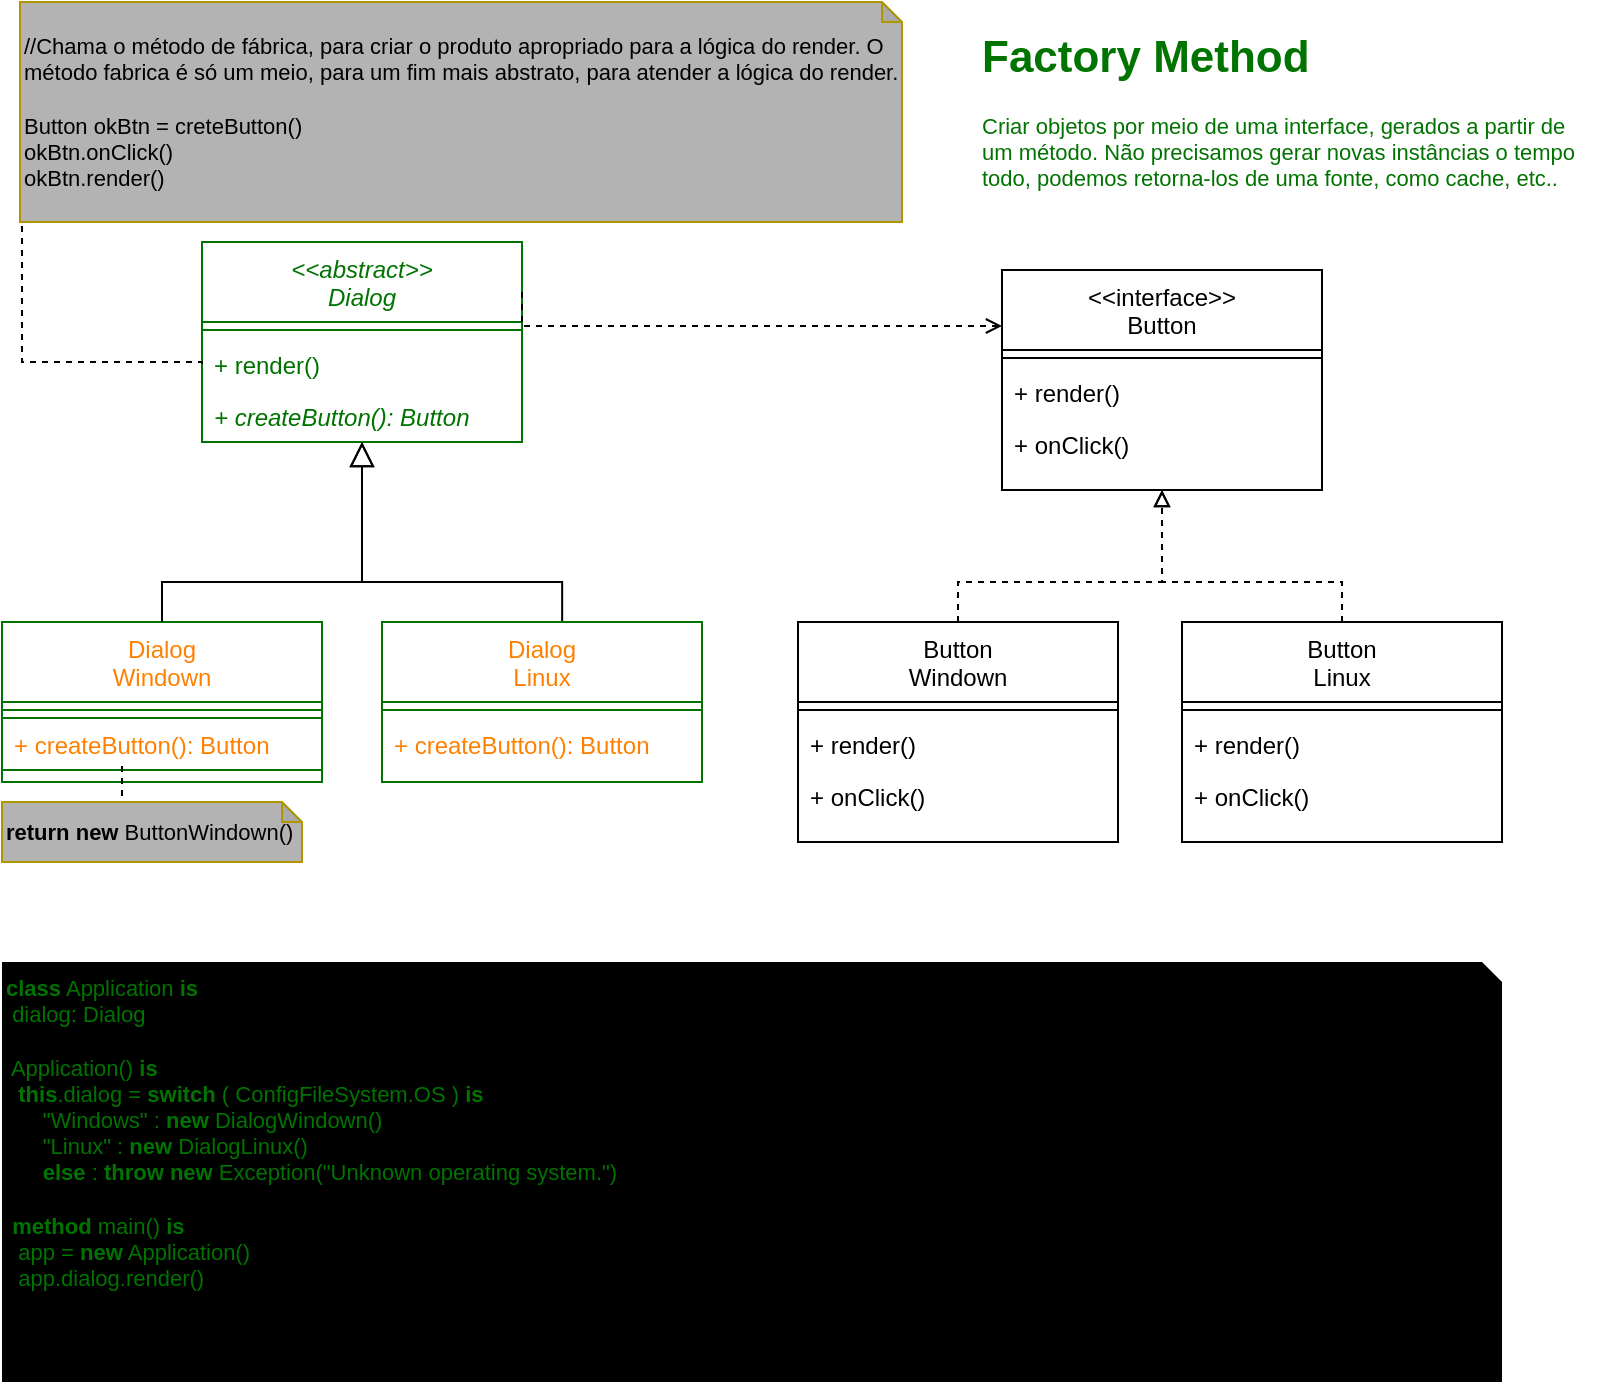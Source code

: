 <mxfile version="20.4.0" type="github" pages="2">
  <diagram id="C5RBs43oDa-KdzZeNtuy" name="Factory Method">
    <mxGraphModel dx="987" dy="511" grid="1" gridSize="10" guides="1" tooltips="1" connect="1" arrows="1" fold="1" page="1" pageScale="1" pageWidth="827" pageHeight="1169" math="0" shadow="0">
      <root>
        <mxCell id="WIyWlLk6GJQsqaUBKTNV-0" />
        <mxCell id="WIyWlLk6GJQsqaUBKTNV-1" parent="WIyWlLk6GJQsqaUBKTNV-0" />
        <mxCell id="zkfFHV4jXpPFQw0GAbJ--0" value="&lt;&lt;abstract&gt;&gt;&#xa;Dialog" style="swimlane;fontStyle=2;align=center;verticalAlign=top;childLayout=stackLayout;horizontal=1;startSize=40;horizontalStack=0;resizeParent=1;resizeLast=0;collapsible=1;marginBottom=0;rounded=0;shadow=0;strokeWidth=1;fontColor=#007300;strokeColor=#007300;" parent="WIyWlLk6GJQsqaUBKTNV-1" vertex="1">
          <mxGeometry x="120" y="120" width="160" height="100" as="geometry">
            <mxRectangle x="230" y="140" width="160" height="26" as="alternateBounds" />
          </mxGeometry>
        </mxCell>
        <mxCell id="zkfFHV4jXpPFQw0GAbJ--4" value="" style="line;html=1;strokeWidth=1;align=left;verticalAlign=middle;spacingTop=-1;spacingLeft=3;spacingRight=3;rotatable=0;labelPosition=right;points=[];portConstraint=eastwest;fontColor=#007300;strokeColor=#007300;" parent="zkfFHV4jXpPFQw0GAbJ--0" vertex="1">
          <mxGeometry y="40" width="160" height="8" as="geometry" />
        </mxCell>
        <mxCell id="zkfFHV4jXpPFQw0GAbJ--5" value="+ render()" style="text;align=left;verticalAlign=top;spacingLeft=4;spacingRight=4;overflow=hidden;rotatable=0;points=[[0,0.5],[1,0.5]];portConstraint=eastwest;fontColor=#007300;" parent="zkfFHV4jXpPFQw0GAbJ--0" vertex="1">
          <mxGeometry y="48" width="160" height="26" as="geometry" />
        </mxCell>
        <mxCell id="k-C3hMUkvCa6fPTuD9LT-3" value="+ createButton(): Button" style="text;align=left;verticalAlign=top;spacingLeft=4;spacingRight=4;overflow=hidden;rotatable=0;points=[[0,0.5],[1,0.5]];portConstraint=eastwest;fontStyle=2;fontColor=#007300;" parent="zkfFHV4jXpPFQw0GAbJ--0" vertex="1">
          <mxGeometry y="74" width="160" height="26" as="geometry" />
        </mxCell>
        <mxCell id="zkfFHV4jXpPFQw0GAbJ--6" value="Dialog&#xa;Windown" style="swimlane;fontStyle=0;align=center;verticalAlign=top;childLayout=stackLayout;horizontal=1;startSize=40;horizontalStack=0;resizeParent=1;resizeLast=0;collapsible=1;marginBottom=0;rounded=0;shadow=0;strokeWidth=1;strokeColor=#007300;fontColor=#FF8000;" parent="WIyWlLk6GJQsqaUBKTNV-1" vertex="1">
          <mxGeometry x="20" y="310" width="160" height="80" as="geometry">
            <mxRectangle x="130" y="380" width="160" height="26" as="alternateBounds" />
          </mxGeometry>
        </mxCell>
        <mxCell id="zkfFHV4jXpPFQw0GAbJ--9" value="" style="line;html=1;strokeWidth=1;align=left;verticalAlign=middle;spacingTop=-1;spacingLeft=3;spacingRight=3;rotatable=0;labelPosition=right;points=[];portConstraint=eastwest;strokeColor=#007300;" parent="zkfFHV4jXpPFQw0GAbJ--6" vertex="1">
          <mxGeometry y="40" width="160" height="8" as="geometry" />
        </mxCell>
        <mxCell id="zkfFHV4jXpPFQw0GAbJ--11" value="+ createButton(): Button" style="text;align=left;verticalAlign=top;spacingLeft=4;spacingRight=4;overflow=hidden;rotatable=0;points=[[0,0.5],[1,0.5]];portConstraint=eastwest;strokeColor=#007300;fontColor=#FF8000;" parent="zkfFHV4jXpPFQw0GAbJ--6" vertex="1">
          <mxGeometry y="48" width="160" height="26" as="geometry" />
        </mxCell>
        <mxCell id="zkfFHV4jXpPFQw0GAbJ--12" value="" style="endArrow=block;endSize=10;endFill=0;shadow=0;strokeWidth=1;rounded=0;edgeStyle=elbowEdgeStyle;elbow=vertical;exitX=0.5;exitY=0;exitDx=0;exitDy=0;entryX=0.5;entryY=1;entryDx=0;entryDy=0;" parent="WIyWlLk6GJQsqaUBKTNV-1" source="zkfFHV4jXpPFQw0GAbJ--6" target="zkfFHV4jXpPFQw0GAbJ--0" edge="1">
          <mxGeometry width="160" relative="1" as="geometry">
            <mxPoint x="100" y="280" as="sourcePoint" />
            <mxPoint x="150" y="250" as="targetPoint" />
            <Array as="points">
              <mxPoint x="150" y="290" />
            </Array>
          </mxGeometry>
        </mxCell>
        <mxCell id="zkfFHV4jXpPFQw0GAbJ--16" value="" style="endArrow=block;endSize=10;endFill=0;shadow=0;strokeWidth=1;rounded=0;edgeStyle=elbowEdgeStyle;elbow=vertical;exitX=0.563;exitY=0;exitDx=0;exitDy=0;exitPerimeter=0;entryX=0.5;entryY=1;entryDx=0;entryDy=0;" parent="WIyWlLk6GJQsqaUBKTNV-1" source="k-C3hMUkvCa6fPTuD9LT-14" target="zkfFHV4jXpPFQw0GAbJ--0" edge="1">
          <mxGeometry width="160" relative="1" as="geometry">
            <mxPoint x="300" y="360" as="sourcePoint" />
            <mxPoint x="200" y="271" as="targetPoint" />
            <Array as="points">
              <mxPoint x="240" y="290" />
            </Array>
          </mxGeometry>
        </mxCell>
        <mxCell id="k-C3hMUkvCa6fPTuD9LT-8" value="" style="edgeStyle=orthogonalEdgeStyle;rounded=0;orthogonalLoop=1;jettySize=auto;html=1;dashed=1;endArrow=block;endFill=0;entryX=0.5;entryY=1;entryDx=0;entryDy=0;exitX=0.5;exitY=0;exitDx=0;exitDy=0;" parent="WIyWlLk6GJQsqaUBKTNV-1" source="k-C3hMUkvCa6fPTuD9LT-4" target="zkfFHV4jXpPFQw0GAbJ--17" edge="1">
          <mxGeometry relative="1" as="geometry">
            <Array as="points">
              <mxPoint x="498" y="290" />
              <mxPoint x="600" y="290" />
            </Array>
          </mxGeometry>
        </mxCell>
        <mxCell id="zkfFHV4jXpPFQw0GAbJ--17" value="&lt;&lt;interface&gt;&gt;&#xa;Button" style="swimlane;fontStyle=0;align=center;verticalAlign=top;childLayout=stackLayout;horizontal=1;startSize=40;horizontalStack=0;resizeParent=1;resizeLast=0;collapsible=1;marginBottom=0;rounded=0;shadow=0;strokeWidth=1;" parent="WIyWlLk6GJQsqaUBKTNV-1" vertex="1">
          <mxGeometry x="520" y="134" width="160" height="110" as="geometry">
            <mxRectangle x="550" y="140" width="160" height="26" as="alternateBounds" />
          </mxGeometry>
        </mxCell>
        <mxCell id="zkfFHV4jXpPFQw0GAbJ--23" value="" style="line;html=1;strokeWidth=1;align=left;verticalAlign=middle;spacingTop=-1;spacingLeft=3;spacingRight=3;rotatable=0;labelPosition=right;points=[];portConstraint=eastwest;" parent="zkfFHV4jXpPFQw0GAbJ--17" vertex="1">
          <mxGeometry y="40" width="160" height="8" as="geometry" />
        </mxCell>
        <mxCell id="zkfFHV4jXpPFQw0GAbJ--24" value="+ render()" style="text;align=left;verticalAlign=top;spacingLeft=4;spacingRight=4;overflow=hidden;rotatable=0;points=[[0,0.5],[1,0.5]];portConstraint=eastwest;" parent="zkfFHV4jXpPFQw0GAbJ--17" vertex="1">
          <mxGeometry y="48" width="160" height="26" as="geometry" />
        </mxCell>
        <mxCell id="zkfFHV4jXpPFQw0GAbJ--25" value="+ onClick()" style="text;align=left;verticalAlign=top;spacingLeft=4;spacingRight=4;overflow=hidden;rotatable=0;points=[[0,0.5],[1,0.5]];portConstraint=eastwest;" parent="zkfFHV4jXpPFQw0GAbJ--17" vertex="1">
          <mxGeometry y="74" width="160" height="26" as="geometry" />
        </mxCell>
        <mxCell id="zkfFHV4jXpPFQw0GAbJ--26" value="" style="endArrow=open;shadow=0;strokeWidth=1;rounded=0;endFill=1;edgeStyle=elbowEdgeStyle;elbow=vertical;dashed=1;exitX=1;exitY=0.25;exitDx=0;exitDy=0;entryX=0;entryY=0.25;entryDx=0;entryDy=0;" parent="WIyWlLk6GJQsqaUBKTNV-1" source="zkfFHV4jXpPFQw0GAbJ--0" target="zkfFHV4jXpPFQw0GAbJ--17" edge="1">
          <mxGeometry x="0.5" y="41" relative="1" as="geometry">
            <mxPoint x="330" y="160" as="sourcePoint" />
            <mxPoint x="490" y="170" as="targetPoint" />
            <mxPoint x="-40" y="32" as="offset" />
            <Array as="points">
              <mxPoint x="400" y="162" />
            </Array>
          </mxGeometry>
        </mxCell>
        <mxCell id="k-C3hMUkvCa6fPTuD9LT-4" value="Button&#xa;Windown" style="swimlane;fontStyle=0;align=center;verticalAlign=top;childLayout=stackLayout;horizontal=1;startSize=40;horizontalStack=0;resizeParent=1;resizeLast=0;collapsible=1;marginBottom=0;rounded=0;shadow=0;strokeWidth=1;" parent="WIyWlLk6GJQsqaUBKTNV-1" vertex="1">
          <mxGeometry x="418" y="310" width="160" height="110" as="geometry">
            <mxRectangle x="550" y="140" width="160" height="26" as="alternateBounds" />
          </mxGeometry>
        </mxCell>
        <mxCell id="k-C3hMUkvCa6fPTuD9LT-5" value="" style="line;html=1;strokeWidth=1;align=left;verticalAlign=middle;spacingTop=-1;spacingLeft=3;spacingRight=3;rotatable=0;labelPosition=right;points=[];portConstraint=eastwest;" parent="k-C3hMUkvCa6fPTuD9LT-4" vertex="1">
          <mxGeometry y="40" width="160" height="8" as="geometry" />
        </mxCell>
        <mxCell id="k-C3hMUkvCa6fPTuD9LT-6" value="+ render()" style="text;align=left;verticalAlign=top;spacingLeft=4;spacingRight=4;overflow=hidden;rotatable=0;points=[[0,0.5],[1,0.5]];portConstraint=eastwest;" parent="k-C3hMUkvCa6fPTuD9LT-4" vertex="1">
          <mxGeometry y="48" width="160" height="26" as="geometry" />
        </mxCell>
        <mxCell id="k-C3hMUkvCa6fPTuD9LT-7" value="+ onClick()" style="text;align=left;verticalAlign=top;spacingLeft=4;spacingRight=4;overflow=hidden;rotatable=0;points=[[0,0.5],[1,0.5]];portConstraint=eastwest;" parent="k-C3hMUkvCa6fPTuD9LT-4" vertex="1">
          <mxGeometry y="74" width="160" height="26" as="geometry" />
        </mxCell>
        <mxCell id="k-C3hMUkvCa6fPTuD9LT-13" style="edgeStyle=orthogonalEdgeStyle;rounded=0;orthogonalLoop=1;jettySize=auto;html=1;entryX=0.5;entryY=1;entryDx=0;entryDy=0;dashed=1;endArrow=block;endFill=0;" parent="WIyWlLk6GJQsqaUBKTNV-1" source="k-C3hMUkvCa6fPTuD9LT-9" target="zkfFHV4jXpPFQw0GAbJ--17" edge="1">
          <mxGeometry relative="1" as="geometry">
            <Array as="points">
              <mxPoint x="690" y="290" />
              <mxPoint x="600" y="290" />
            </Array>
          </mxGeometry>
        </mxCell>
        <mxCell id="k-C3hMUkvCa6fPTuD9LT-9" value="Button&#xa;Linux" style="swimlane;fontStyle=0;align=center;verticalAlign=top;childLayout=stackLayout;horizontal=1;startSize=40;horizontalStack=0;resizeParent=1;resizeLast=0;collapsible=1;marginBottom=0;rounded=0;shadow=0;strokeWidth=1;" parent="WIyWlLk6GJQsqaUBKTNV-1" vertex="1">
          <mxGeometry x="610" y="310" width="160" height="110" as="geometry">
            <mxRectangle x="550" y="140" width="160" height="26" as="alternateBounds" />
          </mxGeometry>
        </mxCell>
        <mxCell id="k-C3hMUkvCa6fPTuD9LT-10" value="" style="line;html=1;strokeWidth=1;align=left;verticalAlign=middle;spacingTop=-1;spacingLeft=3;spacingRight=3;rotatable=0;labelPosition=right;points=[];portConstraint=eastwest;" parent="k-C3hMUkvCa6fPTuD9LT-9" vertex="1">
          <mxGeometry y="40" width="160" height="8" as="geometry" />
        </mxCell>
        <mxCell id="k-C3hMUkvCa6fPTuD9LT-11" value="+ render()" style="text;align=left;verticalAlign=top;spacingLeft=4;spacingRight=4;overflow=hidden;rotatable=0;points=[[0,0.5],[1,0.5]];portConstraint=eastwest;" parent="k-C3hMUkvCa6fPTuD9LT-9" vertex="1">
          <mxGeometry y="48" width="160" height="26" as="geometry" />
        </mxCell>
        <mxCell id="k-C3hMUkvCa6fPTuD9LT-12" value="+ onClick()" style="text;align=left;verticalAlign=top;spacingLeft=4;spacingRight=4;overflow=hidden;rotatable=0;points=[[0,0.5],[1,0.5]];portConstraint=eastwest;" parent="k-C3hMUkvCa6fPTuD9LT-9" vertex="1">
          <mxGeometry y="74" width="160" height="26" as="geometry" />
        </mxCell>
        <mxCell id="k-C3hMUkvCa6fPTuD9LT-14" value="Dialog&#xa;Linux" style="swimlane;fontStyle=0;align=center;verticalAlign=top;childLayout=stackLayout;horizontal=1;startSize=40;horizontalStack=0;resizeParent=1;resizeLast=0;collapsible=1;marginBottom=0;rounded=0;shadow=0;strokeWidth=1;strokeColor=#007300;fontColor=#FF8000;" parent="WIyWlLk6GJQsqaUBKTNV-1" vertex="1">
          <mxGeometry x="210" y="310" width="160" height="80" as="geometry">
            <mxRectangle x="130" y="380" width="160" height="26" as="alternateBounds" />
          </mxGeometry>
        </mxCell>
        <mxCell id="k-C3hMUkvCa6fPTuD9LT-15" value="" style="line;html=1;strokeWidth=1;align=left;verticalAlign=middle;spacingTop=-1;spacingLeft=3;spacingRight=3;rotatable=0;labelPosition=right;points=[];portConstraint=eastwest;strokeColor=#007300;" parent="k-C3hMUkvCa6fPTuD9LT-14" vertex="1">
          <mxGeometry y="40" width="160" height="8" as="geometry" />
        </mxCell>
        <mxCell id="k-C3hMUkvCa6fPTuD9LT-16" value="+ createButton(): Button" style="text;align=left;verticalAlign=top;spacingLeft=4;spacingRight=4;overflow=hidden;rotatable=0;points=[[0,0.5],[1,0.5]];portConstraint=eastwest;fontColor=#FF8000;" parent="k-C3hMUkvCa6fPTuD9LT-14" vertex="1">
          <mxGeometry y="48" width="160" height="26" as="geometry" />
        </mxCell>
        <mxCell id="4-g5KckkrZ230mikaVaq-2" style="edgeStyle=orthogonalEdgeStyle;rounded=0;orthogonalLoop=1;jettySize=auto;html=1;exitX=0.5;exitY=0;exitDx=0;exitDy=0;exitPerimeter=0;entryX=0.375;entryY=0.846;entryDx=0;entryDy=0;entryPerimeter=0;dashed=1;fontSize=11;fontColor=#F0E89C;endArrow=none;endFill=0;" edge="1" parent="WIyWlLk6GJQsqaUBKTNV-1" source="4-g5KckkrZ230mikaVaq-1" target="zkfFHV4jXpPFQw0GAbJ--11">
          <mxGeometry relative="1" as="geometry" />
        </mxCell>
        <mxCell id="4-g5KckkrZ230mikaVaq-1" value="&lt;b&gt;return&lt;/b&gt; &lt;b&gt;new&lt;/b&gt; ButtonWindown()" style="shape=note;whiteSpace=wrap;html=1;backgroundOutline=1;darkOpacity=0.05;align=left;fontSize=11;size=10;fillColor=#B3B3B3;fontColor=#000000;strokeColor=#B09500;" vertex="1" parent="WIyWlLk6GJQsqaUBKTNV-1">
          <mxGeometry x="20" y="400" width="150" height="30" as="geometry" />
        </mxCell>
        <mxCell id="4-g5KckkrZ230mikaVaq-3" value="//Chama o método de fábrica, para criar o produto apropriado para a lógica do render. O método fabrica é só um meio, para um fim mais abstrato, para atender a lógica do render.&lt;br&gt;&lt;br&gt;Button okBtn = creteButton()&lt;br&gt;okBtn.onClick()&lt;br&gt;okBtn.render()" style="shape=note;whiteSpace=wrap;html=1;backgroundOutline=1;darkOpacity=0.05;align=left;fontSize=11;size=10;fillColor=#B3B3B3;fontColor=#000000;strokeColor=#B09500;" vertex="1" parent="WIyWlLk6GJQsqaUBKTNV-1">
          <mxGeometry x="29" width="441" height="110" as="geometry" />
        </mxCell>
        <mxCell id="4-g5KckkrZ230mikaVaq-4" style="edgeStyle=orthogonalEdgeStyle;rounded=0;orthogonalLoop=1;jettySize=auto;html=1;dashed=1;fontSize=11;fontColor=#F0E89C;endArrow=none;endFill=0;entryX=0;entryY=1;entryDx=0;entryDy=0;entryPerimeter=0;exitX=0;exitY=0.5;exitDx=0;exitDy=0;" edge="1" parent="WIyWlLk6GJQsqaUBKTNV-1" source="zkfFHV4jXpPFQw0GAbJ--5" target="4-g5KckkrZ230mikaVaq-3">
          <mxGeometry relative="1" as="geometry">
            <mxPoint x="60" y="180" as="sourcePoint" />
            <mxPoint x="40" y="120" as="targetPoint" />
            <Array as="points">
              <mxPoint x="120" y="180" />
              <mxPoint x="30" y="180" />
            </Array>
          </mxGeometry>
        </mxCell>
        <mxCell id="4-g5KckkrZ230mikaVaq-5" value="&lt;font color=&quot;#007300&quot;&gt;&lt;b&gt;class&lt;/b&gt; Application &lt;b&gt;is&lt;/b&gt;&lt;br&gt;&lt;span style=&quot;white-space: pre;&quot;&gt;	&lt;/span&gt;dialog: Dialog&lt;br&gt;&lt;br&gt;&lt;span style=&quot;white-space: pre;&quot;&gt;	&lt;/span&gt;Application()&amp;nbsp;&lt;b&gt;is&lt;/b&gt;&lt;br&gt;&lt;span style=&quot;white-space: pre;&quot;&gt;	&lt;/span&gt;&lt;span style=&quot;white-space: pre;&quot;&gt;	&lt;/span&gt;&lt;b&gt;this&lt;/b&gt;.dialog = &lt;b&gt;switch&lt;/b&gt; ( ConfigFileSystem.OS ) &lt;b&gt;is&lt;/b&gt;&lt;br&gt;&lt;span style=&quot;white-space: pre;&quot;&gt;	&lt;/span&gt;&lt;span style=&quot;white-space: pre;&quot;&gt;	&lt;/span&gt;&lt;span style=&quot;white-space: pre;&quot;&gt;	&lt;span style=&quot;white-space: pre;&quot;&gt;	&lt;/span&gt;&lt;span style=&quot;white-space: pre;&quot;&gt;	&lt;span style=&quot;white-space: pre;&quot;&gt;	&lt;/span&gt;&lt;/span&gt;&lt;/span&gt;&quot;Windows&quot; : &lt;b&gt;new&lt;/b&gt; DialogWindown()&lt;br&gt;&lt;span style=&quot;white-space: pre;&quot;&gt;	&lt;/span&gt;&lt;span style=&quot;white-space: pre;&quot;&gt;	&lt;/span&gt;&lt;span style=&quot;white-space: pre;&quot;&gt;	&lt;span style=&quot;white-space: pre;&quot;&gt;	&lt;/span&gt;&lt;span style=&quot;white-space: pre;&quot;&gt;	&lt;span style=&quot;white-space: pre;&quot;&gt;	&lt;/span&gt;&lt;/span&gt;&lt;/span&gt;&quot;Linux&quot; : &lt;b&gt;new&lt;/b&gt; DialogLinux()&lt;br&gt;&lt;span style=&quot;white-space: pre;&quot;&gt;	&lt;/span&gt;&lt;span style=&quot;white-space: pre;&quot;&gt;	&lt;/span&gt;&lt;span style=&quot;white-space: pre;&quot;&gt;	&lt;span style=&quot;white-space: pre;&quot;&gt;	&lt;/span&gt;&lt;span style=&quot;white-space: pre;&quot;&gt;	&lt;span style=&quot;white-space: pre;&quot;&gt;	&lt;/span&gt;&lt;/span&gt;&lt;/span&gt;&lt;b&gt;else&lt;/b&gt; : &lt;b&gt;throw new&lt;/b&gt; Exception(&quot;Unknown operating system.&quot;)&lt;br&gt;&lt;span style=&quot;white-space: pre;&quot;&gt;	&lt;/span&gt;&lt;br&gt;&lt;span style=&quot;white-space: pre;&quot;&gt;	&lt;/span&gt;&lt;b&gt;method&lt;/b&gt; main() &lt;b&gt;is&lt;/b&gt;&lt;br&gt;&lt;span style=&quot;white-space: pre;&quot;&gt;	&lt;/span&gt;&lt;span style=&quot;white-space: pre;&quot;&gt;	&lt;/span&gt;app = &lt;b&gt;new&lt;/b&gt; Application()&lt;br&gt;&lt;span style=&quot;white-space: pre;&quot;&gt;	&lt;/span&gt;&lt;span style=&quot;white-space: pre;&quot;&gt;	&lt;/span&gt;app.dialog.render()&lt;br&gt;&lt;br&gt;&lt;/font&gt;" style="shape=note;whiteSpace=wrap;html=1;backgroundOutline=1;darkOpacity=0.05;align=left;fontSize=11;size=10;fillColor=#000000;fontColor=#000000;strokeColor=none;verticalAlign=top;" vertex="1" parent="WIyWlLk6GJQsqaUBKTNV-1">
          <mxGeometry x="20" y="480" width="750" height="210" as="geometry" />
        </mxCell>
        <mxCell id="MiOCzUIHizpcqX2UYl5f-0" value="&lt;h1&gt;Factory Method&lt;/h1&gt;&lt;p&gt;Criar objetos por meio de uma interface, gerados a partir de um método. Não precisamos gerar novas instâncias o tempo todo, podemos retorna-los de uma fonte, como cache, etc..&lt;/p&gt;" style="text;html=1;strokeColor=none;fillColor=none;spacing=5;spacingTop=-20;whiteSpace=wrap;overflow=hidden;rounded=0;fontSize=11;fontColor=#007300;" vertex="1" parent="WIyWlLk6GJQsqaUBKTNV-1">
          <mxGeometry x="505" y="10" width="315" height="120" as="geometry" />
        </mxCell>
      </root>
    </mxGraphModel>
  </diagram>
  <diagram id="BomtLqVlqRJRR5CAD61R" name="Abstract Factory">
    <mxGraphModel dx="987" dy="511" grid="1" gridSize="10" guides="1" tooltips="1" connect="1" arrows="1" fold="1" page="1" pageScale="1" pageWidth="827" pageHeight="1169" math="0" shadow="0">
      <root>
        <mxCell id="0" />
        <mxCell id="1" parent="0" />
        <mxCell id="tleChEqnYoVJlQqiPh8k-5" value="" style="edgeStyle=orthogonalEdgeStyle;rounded=0;orthogonalLoop=1;jettySize=auto;html=1;dashed=1;strokeColor=#F0F0F0;fontSize=11;fontColor=#007300;endArrow=none;endFill=0;startArrow=block;startFill=0;" edge="1" parent="1" source="zZGIEH45paqE8WZlSoHH-1" target="tleChEqnYoVJlQqiPh8k-1">
          <mxGeometry relative="1" as="geometry" />
        </mxCell>
        <mxCell id="zZGIEH45paqE8WZlSoHH-1" value="&lt;&lt;interface&gt;&gt;&#xa;GUIFactory" style="swimlane;fontStyle=0;align=center;verticalAlign=top;childLayout=stackLayout;horizontal=1;startSize=40;horizontalStack=0;resizeParent=1;resizeLast=0;collapsible=1;marginBottom=0;rounded=0;shadow=0;strokeWidth=1;fontColor=#007300;strokeColor=#007300;" vertex="1" parent="1">
          <mxGeometry x="740" y="180" width="190" height="110" as="geometry">
            <mxRectangle x="550" y="140" width="160" height="26" as="alternateBounds" />
          </mxGeometry>
        </mxCell>
        <mxCell id="zZGIEH45paqE8WZlSoHH-2" value="" style="line;html=1;strokeWidth=1;align=left;verticalAlign=middle;spacingTop=-1;spacingLeft=3;spacingRight=3;rotatable=0;labelPosition=right;points=[];portConstraint=eastwest;strokeColor=#007300;" vertex="1" parent="zZGIEH45paqE8WZlSoHH-1">
          <mxGeometry y="40" width="190" height="8" as="geometry" />
        </mxCell>
        <mxCell id="zZGIEH45paqE8WZlSoHH-3" value="+ createButton(): Button" style="text;align=left;verticalAlign=top;spacingLeft=4;spacingRight=4;overflow=hidden;rotatable=0;points=[[0,0.5],[1,0.5]];portConstraint=eastwest;fontColor=#007300;" vertex="1" parent="zZGIEH45paqE8WZlSoHH-1">
          <mxGeometry y="48" width="190" height="26" as="geometry" />
        </mxCell>
        <mxCell id="zZGIEH45paqE8WZlSoHH-4" value="+ createCheckbox(): Checkbox" style="text;align=left;verticalAlign=top;spacingLeft=4;spacingRight=4;overflow=hidden;rotatable=0;points=[[0,0.5],[1,0.5]];portConstraint=eastwest;fontColor=#007300;" vertex="1" parent="zZGIEH45paqE8WZlSoHH-1">
          <mxGeometry y="74" width="190" height="26" as="geometry" />
        </mxCell>
        <mxCell id="tleChEqnYoVJlQqiPh8k-1" value="WindownFactory" style="swimlane;fontStyle=0;align=center;verticalAlign=top;childLayout=stackLayout;horizontal=1;startSize=40;horizontalStack=0;resizeParent=1;resizeLast=0;collapsible=1;marginBottom=0;rounded=0;shadow=0;strokeWidth=1;strokeColor=#007300;fontColor=#FF8000;" vertex="1" parent="1">
          <mxGeometry x="637" y="380" width="190" height="110" as="geometry">
            <mxRectangle x="550" y="140" width="160" height="26" as="alternateBounds" />
          </mxGeometry>
        </mxCell>
        <mxCell id="tleChEqnYoVJlQqiPh8k-2" value="" style="line;html=1;strokeWidth=1;align=left;verticalAlign=middle;spacingTop=-1;spacingLeft=3;spacingRight=3;rotatable=0;labelPosition=right;points=[];portConstraint=eastwest;strokeColor=#007300;" vertex="1" parent="tleChEqnYoVJlQqiPh8k-1">
          <mxGeometry y="40" width="190" height="8" as="geometry" />
        </mxCell>
        <mxCell id="tleChEqnYoVJlQqiPh8k-3" value="+ createButton(): Button" style="text;align=left;verticalAlign=top;spacingLeft=4;spacingRight=4;overflow=hidden;rotatable=0;points=[[0,0.5],[1,0.5]];portConstraint=eastwest;fontColor=#FF8000;" vertex="1" parent="tleChEqnYoVJlQqiPh8k-1">
          <mxGeometry y="48" width="190" height="26" as="geometry" />
        </mxCell>
        <mxCell id="tleChEqnYoVJlQqiPh8k-4" value="+ createCheckbox(): Checkbox" style="text;align=left;verticalAlign=top;spacingLeft=4;spacingRight=4;overflow=hidden;rotatable=0;points=[[0,0.5],[1,0.5]];portConstraint=eastwest;fontColor=#FF8000;" vertex="1" parent="tleChEqnYoVJlQqiPh8k-1">
          <mxGeometry y="74" width="190" height="26" as="geometry" />
        </mxCell>
        <mxCell id="tleChEqnYoVJlQqiPh8k-14" value="" style="edgeStyle=orthogonalEdgeStyle;rounded=0;orthogonalLoop=1;jettySize=auto;html=1;strokeColor=#F0F0F0;fontSize=11;fontColor=#007300;startArrow=block;startFill=0;endArrow=none;endFill=0;" edge="1" parent="1" source="tleChEqnYoVJlQqiPh8k-6" target="tleChEqnYoVJlQqiPh8k-12">
          <mxGeometry relative="1" as="geometry" />
        </mxCell>
        <mxCell id="tleChEqnYoVJlQqiPh8k-6" value="&lt;&lt;abstract&gt;&gt;&#xa;Button" style="swimlane;fontStyle=2;align=center;verticalAlign=top;childLayout=stackLayout;horizontal=1;startSize=40;horizontalStack=0;resizeParent=1;resizeLast=0;collapsible=1;marginBottom=0;rounded=0;shadow=0;strokeWidth=1;" vertex="1" parent="1">
          <mxGeometry x="90" y="290" width="100" height="48" as="geometry">
            <mxRectangle x="550" y="140" width="160" height="26" as="alternateBounds" />
          </mxGeometry>
        </mxCell>
        <mxCell id="tleChEqnYoVJlQqiPh8k-7" value="" style="line;html=1;strokeWidth=1;align=left;verticalAlign=middle;spacingTop=-1;spacingLeft=3;spacingRight=3;rotatable=0;labelPosition=right;points=[];portConstraint=eastwest;" vertex="1" parent="tleChEqnYoVJlQqiPh8k-6">
          <mxGeometry y="40" width="100" height="8" as="geometry" />
        </mxCell>
        <mxCell id="tleChEqnYoVJlQqiPh8k-17" value="" style="edgeStyle=orthogonalEdgeStyle;rounded=0;orthogonalLoop=1;jettySize=auto;html=1;strokeColor=#F0F0F0;fontSize=11;fontColor=#007300;startArrow=block;startFill=0;endArrow=none;endFill=0;exitX=0.5;exitY=1;exitDx=0;exitDy=0;entryX=0.5;entryY=0;entryDx=0;entryDy=0;" edge="1" parent="1" source="tleChEqnYoVJlQqiPh8k-10" target="tleChEqnYoVJlQqiPh8k-15">
          <mxGeometry relative="1" as="geometry">
            <mxPoint x="417" y="380" as="sourcePoint" />
            <mxPoint x="371" y="420" as="targetPoint" />
          </mxGeometry>
        </mxCell>
        <mxCell id="tleChEqnYoVJlQqiPh8k-10" value="&lt;&lt;abstract&gt;&gt;&#xa;Checkbox" style="swimlane;fontStyle=2;align=center;verticalAlign=top;childLayout=stackLayout;horizontal=1;startSize=40;horizontalStack=0;resizeParent=1;resizeLast=0;collapsible=1;marginBottom=0;rounded=0;shadow=0;strokeWidth=1;" vertex="1" parent="1">
          <mxGeometry x="401" y="290" width="100" height="48" as="geometry">
            <mxRectangle x="550" y="140" width="160" height="26" as="alternateBounds" />
          </mxGeometry>
        </mxCell>
        <mxCell id="tleChEqnYoVJlQqiPh8k-11" value="" style="line;html=1;strokeWidth=1;align=left;verticalAlign=middle;spacingTop=-1;spacingLeft=3;spacingRight=3;rotatable=0;labelPosition=right;points=[];portConstraint=eastwest;" vertex="1" parent="tleChEqnYoVJlQqiPh8k-10">
          <mxGeometry y="40" width="100" height="8" as="geometry" />
        </mxCell>
        <mxCell id="tleChEqnYoVJlQqiPh8k-12" value="WindownButton" style="swimlane;fontStyle=0;align=center;verticalAlign=top;childLayout=stackLayout;horizontal=1;startSize=30;horizontalStack=0;resizeParent=1;resizeLast=0;collapsible=1;marginBottom=0;rounded=0;shadow=0;strokeWidth=1;" vertex="1" parent="1">
          <mxGeometry x="10" y="420" width="120" height="40" as="geometry">
            <mxRectangle x="550" y="140" width="160" height="26" as="alternateBounds" />
          </mxGeometry>
        </mxCell>
        <mxCell id="tleChEqnYoVJlQqiPh8k-13" value="" style="line;html=1;strokeWidth=1;align=left;verticalAlign=middle;spacingTop=-1;spacingLeft=3;spacingRight=3;rotatable=0;labelPosition=right;points=[];portConstraint=eastwest;" vertex="1" parent="tleChEqnYoVJlQqiPh8k-12">
          <mxGeometry y="30" width="120" height="8" as="geometry" />
        </mxCell>
        <mxCell id="tleChEqnYoVJlQqiPh8k-15" value="WindownCheckbox" style="swimlane;fontStyle=0;align=center;verticalAlign=top;childLayout=stackLayout;horizontal=1;startSize=30;horizontalStack=0;resizeParent=1;resizeLast=0;collapsible=1;marginBottom=0;rounded=0;shadow=0;strokeWidth=1;" vertex="1" parent="1">
          <mxGeometry x="290" y="420" width="140" height="40" as="geometry">
            <mxRectangle x="550" y="140" width="160" height="26" as="alternateBounds" />
          </mxGeometry>
        </mxCell>
        <mxCell id="tleChEqnYoVJlQqiPh8k-16" value="" style="line;html=1;strokeWidth=1;align=left;verticalAlign=middle;spacingTop=-1;spacingLeft=3;spacingRight=3;rotatable=0;labelPosition=right;points=[];portConstraint=eastwest;" vertex="1" parent="tleChEqnYoVJlQqiPh8k-15">
          <mxGeometry y="30" width="140" height="8" as="geometry" />
        </mxCell>
        <mxCell id="tleChEqnYoVJlQqiPh8k-18" value="" style="edgeStyle=orthogonalEdgeStyle;rounded=0;orthogonalLoop=1;jettySize=auto;html=1;dashed=1;strokeColor=#F0F0F0;fontSize=11;fontColor=#007300;endArrow=open;endFill=0;startArrow=none;startFill=0;entryX=0.75;entryY=0;entryDx=0;entryDy=0;exitX=0;exitY=0.25;exitDx=0;exitDy=0;" edge="1" parent="1" source="zZGIEH45paqE8WZlSoHH-1" target="tleChEqnYoVJlQqiPh8k-10">
          <mxGeometry relative="1" as="geometry">
            <mxPoint x="562" y="290" as="sourcePoint" />
            <mxPoint x="562" y="370" as="targetPoint" />
          </mxGeometry>
        </mxCell>
        <mxCell id="tleChEqnYoVJlQqiPh8k-19" value="" style="edgeStyle=orthogonalEdgeStyle;rounded=0;orthogonalLoop=1;jettySize=auto;html=1;dashed=1;strokeColor=#F0F0F0;fontSize=11;fontColor=#007300;endArrow=open;endFill=0;startArrow=none;startFill=0;entryX=0.75;entryY=0;entryDx=0;entryDy=0;exitX=0;exitY=0.25;exitDx=0;exitDy=0;" edge="1" parent="1" source="zZGIEH45paqE8WZlSoHH-1" target="tleChEqnYoVJlQqiPh8k-6">
          <mxGeometry relative="1" as="geometry">
            <mxPoint x="370" y="267" as="sourcePoint" />
            <mxPoint x="275" y="300" as="targetPoint" />
          </mxGeometry>
        </mxCell>
        <mxCell id="tleChEqnYoVJlQqiPh8k-20" value="LinuxCheckbox" style="swimlane;fontStyle=0;align=center;verticalAlign=top;childLayout=stackLayout;horizontal=1;startSize=30;horizontalStack=0;resizeParent=1;resizeLast=0;collapsible=1;marginBottom=0;rounded=0;shadow=0;strokeWidth=1;" vertex="1" parent="1">
          <mxGeometry x="451" y="420" width="140" height="40" as="geometry">
            <mxRectangle x="550" y="140" width="160" height="26" as="alternateBounds" />
          </mxGeometry>
        </mxCell>
        <mxCell id="tleChEqnYoVJlQqiPh8k-21" value="" style="line;html=1;strokeWidth=1;align=left;verticalAlign=middle;spacingTop=-1;spacingLeft=3;spacingRight=3;rotatable=0;labelPosition=right;points=[];portConstraint=eastwest;" vertex="1" parent="tleChEqnYoVJlQqiPh8k-20">
          <mxGeometry y="30" width="140" height="8" as="geometry" />
        </mxCell>
        <mxCell id="tleChEqnYoVJlQqiPh8k-22" value="" style="edgeStyle=orthogonalEdgeStyle;rounded=0;orthogonalLoop=1;jettySize=auto;html=1;strokeColor=#F0F0F0;fontSize=11;fontColor=#007300;startArrow=block;startFill=0;endArrow=none;endFill=0;exitX=0.5;exitY=1;exitDx=0;exitDy=0;entryX=0.5;entryY=0;entryDx=0;entryDy=0;" edge="1" parent="1" source="tleChEqnYoVJlQqiPh8k-10" target="tleChEqnYoVJlQqiPh8k-20">
          <mxGeometry relative="1" as="geometry">
            <mxPoint x="381" y="348" as="sourcePoint" />
            <mxPoint x="381" y="430" as="targetPoint" />
          </mxGeometry>
        </mxCell>
        <mxCell id="tleChEqnYoVJlQqiPh8k-23" value="LinuxButton" style="swimlane;fontStyle=0;align=center;verticalAlign=top;childLayout=stackLayout;horizontal=1;startSize=30;horizontalStack=0;resizeParent=1;resizeLast=0;collapsible=1;marginBottom=0;rounded=0;shadow=0;strokeWidth=1;" vertex="1" parent="1">
          <mxGeometry x="150" y="420" width="120" height="40" as="geometry">
            <mxRectangle x="550" y="140" width="160" height="26" as="alternateBounds" />
          </mxGeometry>
        </mxCell>
        <mxCell id="tleChEqnYoVJlQqiPh8k-24" value="" style="line;html=1;strokeWidth=1;align=left;verticalAlign=middle;spacingTop=-1;spacingLeft=3;spacingRight=3;rotatable=0;labelPosition=right;points=[];portConstraint=eastwest;" vertex="1" parent="tleChEqnYoVJlQqiPh8k-23">
          <mxGeometry y="30" width="120" height="8" as="geometry" />
        </mxCell>
        <mxCell id="tleChEqnYoVJlQqiPh8k-25" value="" style="edgeStyle=orthogonalEdgeStyle;rounded=0;orthogonalLoop=1;jettySize=auto;html=1;strokeColor=#F0F0F0;fontSize=11;fontColor=#007300;startArrow=block;startFill=0;endArrow=none;endFill=0;entryX=0.5;entryY=0;entryDx=0;entryDy=0;exitX=0.5;exitY=1;exitDx=0;exitDy=0;" edge="1" parent="1" source="tleChEqnYoVJlQqiPh8k-6" target="tleChEqnYoVJlQqiPh8k-23">
          <mxGeometry relative="1" as="geometry">
            <mxPoint x="110" y="348" as="sourcePoint" />
            <mxPoint x="80" y="430" as="targetPoint" />
          </mxGeometry>
        </mxCell>
        <mxCell id="lU3c3ebyKBskg7ODC_VG-1" value="&lt;b&gt;class&lt;/b&gt;&amp;nbsp;WindownFactory&lt;b&gt;&amp;nbsp;is&lt;/b&gt;&lt;br&gt;&lt;span style=&quot;white-space: pre;&quot;&gt;	&lt;/span&gt;&lt;b&gt;method&lt;/b&gt;&amp;nbsp;createButton(): Button &lt;b&gt;is&lt;br&gt;&lt;span style=&quot;white-space: pre;&quot;&gt;	&lt;/span&gt;&lt;span style=&quot;white-space: pre;&quot;&gt;	&lt;/span&gt;return new&amp;nbsp;&lt;/b&gt;WindownButton()&lt;br&gt;&lt;span style=&quot;white-space: pre;&quot;&gt;	&lt;/span&gt;&lt;b&gt;method&lt;/b&gt;&amp;nbsp;createCheckbox(): Checkbox&lt;b&gt;&amp;nbsp;is&lt;br&gt;&lt;span style=&quot;white-space: pre;&quot;&gt;	&lt;/span&gt;&lt;span style=&quot;white-space: pre;&quot;&gt;	&lt;/span&gt;return new &lt;/b&gt;WindownCheckbox()" style="shape=note;whiteSpace=wrap;html=1;backgroundOutline=1;darkOpacity=0.05;align=left;fontSize=11;size=10;fillColor=#B3B3B3;fontColor=#000000;strokeColor=#B09500;verticalAlign=top;" vertex="1" parent="1">
          <mxGeometry x="580" y="500" width="230" height="90" as="geometry" />
        </mxCell>
        <mxCell id="lU3c3ebyKBskg7ODC_VG-2" value="" style="endArrow=none;dashed=1;endFill=0;endSize=12;html=1;rounded=0;strokeColor=#F0F0F0;fontSize=11;fontColor=#007300;entryX=0;entryY=0.25;entryDx=0;entryDy=0;exitX=0;exitY=0;exitDx=0;exitDy=0;exitPerimeter=0;" edge="1" parent="1" source="lU3c3ebyKBskg7ODC_VG-1" target="tleChEqnYoVJlQqiPh8k-1">
          <mxGeometry width="160" relative="1" as="geometry">
            <mxPoint x="451" y="510" as="sourcePoint" />
            <mxPoint x="611" y="510" as="targetPoint" />
            <Array as="points">
              <mxPoint x="610" y="500" />
              <mxPoint x="610" y="408" />
            </Array>
          </mxGeometry>
        </mxCell>
        <mxCell id="lU3c3ebyKBskg7ODC_VG-5" value="LinuxFactory" style="swimlane;fontStyle=0;align=center;verticalAlign=top;childLayout=stackLayout;horizontal=1;startSize=40;horizontalStack=0;resizeParent=1;resizeLast=0;collapsible=1;marginBottom=0;rounded=0;shadow=0;strokeWidth=1;strokeColor=#007300;fontColor=#FF8000;" vertex="1" parent="1">
          <mxGeometry x="850" y="380" width="190" height="110" as="geometry">
            <mxRectangle x="550" y="140" width="160" height="26" as="alternateBounds" />
          </mxGeometry>
        </mxCell>
        <mxCell id="lU3c3ebyKBskg7ODC_VG-6" value="" style="line;html=1;strokeWidth=1;align=left;verticalAlign=middle;spacingTop=-1;spacingLeft=3;spacingRight=3;rotatable=0;labelPosition=right;points=[];portConstraint=eastwest;strokeColor=#007300;" vertex="1" parent="lU3c3ebyKBskg7ODC_VG-5">
          <mxGeometry y="40" width="190" height="8" as="geometry" />
        </mxCell>
        <mxCell id="lU3c3ebyKBskg7ODC_VG-7" value="+ createButton(): Button" style="text;align=left;verticalAlign=top;spacingLeft=4;spacingRight=4;overflow=hidden;rotatable=0;points=[[0,0.5],[1,0.5]];portConstraint=eastwest;fontColor=#FF8000;" vertex="1" parent="lU3c3ebyKBskg7ODC_VG-5">
          <mxGeometry y="48" width="190" height="26" as="geometry" />
        </mxCell>
        <mxCell id="lU3c3ebyKBskg7ODC_VG-8" value="+ createCheckbox(): Checkbox" style="text;align=left;verticalAlign=top;spacingLeft=4;spacingRight=4;overflow=hidden;rotatable=0;points=[[0,0.5],[1,0.5]];portConstraint=eastwest;fontColor=#FF8000;" vertex="1" parent="lU3c3ebyKBskg7ODC_VG-5">
          <mxGeometry y="74" width="190" height="26" as="geometry" />
        </mxCell>
        <mxCell id="lU3c3ebyKBskg7ODC_VG-9" value="" style="edgeStyle=orthogonalEdgeStyle;rounded=0;orthogonalLoop=1;jettySize=auto;html=1;dashed=1;strokeColor=#F0F0F0;fontSize=11;fontColor=#007300;endArrow=none;endFill=0;startArrow=block;startFill=0;exitX=0.5;exitY=1;exitDx=0;exitDy=0;entryX=0.5;entryY=0;entryDx=0;entryDy=0;" edge="1" parent="1" source="zZGIEH45paqE8WZlSoHH-1" target="lU3c3ebyKBskg7ODC_VG-5">
          <mxGeometry relative="1" as="geometry">
            <mxPoint x="742" y="310" as="sourcePoint" />
            <mxPoint x="742" y="390" as="targetPoint" />
          </mxGeometry>
        </mxCell>
        <mxCell id="sSR2vNBXkiSIYOnaz0Ib-1" value="&lt;font color=&quot;#007300&quot;&gt;&lt;b&gt;class&lt;/b&gt; Application &lt;b&gt;is&lt;/b&gt;&lt;br&gt;&lt;span style=&quot;&quot;&gt;	&lt;/span&gt;&lt;span style=&quot;white-space: pre;&quot;&gt;	&lt;/span&gt;gui: GUIFactory&lt;br&gt;&lt;br&gt;&lt;span style=&quot;&quot;&gt;	&lt;/span&gt;&lt;span style=&quot;white-space: pre;&quot;&gt;	&lt;/span&gt;Application(gui: GUIFactory)&amp;nbsp;&lt;b&gt;is&lt;/b&gt;&lt;br&gt;&lt;span style=&quot;&quot;&gt;	&lt;/span&gt;&lt;span style=&quot;&quot;&gt;	&lt;/span&gt;&lt;b&gt;&lt;span style=&quot;white-space: pre;&quot;&gt;	&lt;/span&gt;&lt;span style=&quot;white-space: pre;&quot;&gt;	&lt;/span&gt;this&lt;/b&gt;.gui = gui&lt;br&gt;&lt;br&gt;&lt;span style=&quot;&quot;&gt;	&lt;/span&gt;&lt;b&gt;&lt;span style=&quot;white-space: pre;&quot;&gt;	&lt;/span&gt;method&lt;/b&gt;&amp;nbsp;createUI()&amp;nbsp;&lt;b&gt;is&lt;br&gt;&lt;/b&gt;&lt;span style=&quot;white-space: pre;&quot;&gt;	&lt;/span&gt;&lt;span style=&quot;white-space: pre;&quot;&gt;	&lt;/span&gt;btn: Button&lt;br&gt;&lt;span style=&quot;font-weight: bold; white-space: pre;&quot;&gt;	&lt;/span&gt;&lt;span style=&quot;font-weight: bold; white-space: pre;&quot;&gt;	&lt;/span&gt;btn = gui.createButton()&lt;br&gt;&lt;span style=&quot;white-space: pre;&quot;&gt;	&lt;/span&gt;&lt;span style=&quot;white-space: pre;&quot;&gt;	&lt;/span&gt;...&lt;br&gt;&lt;/font&gt;&lt;b style=&quot;color: rgb(0, 115, 0); background-color: initial;&quot;&gt;&lt;br&gt;&lt;span style=&quot;white-space: pre;&quot;&gt;	&lt;/span&gt;method&lt;/b&gt;&lt;span style=&quot;color: rgb(0, 115, 0); background-color: initial;&quot;&gt; main() &lt;/span&gt;&lt;b style=&quot;color: rgb(0, 115, 0); background-color: initial;&quot;&gt;is&lt;/b&gt;&lt;font color=&quot;#007300&quot;&gt;&lt;b&gt;&lt;br&gt;&lt;/b&gt;&lt;/font&gt;&lt;blockquote style=&quot;margin: 0 0 0 40px; border: none; padding: 0px;&quot;&gt;&lt;font color=&quot;#007300&quot;&gt;&lt;span style=&quot;font-weight: bold; white-space: pre;&quot;&gt;	&lt;/span&gt;ui:&lt;b&gt; &lt;/b&gt;GUIFactory&lt;br&gt;&lt;/font&gt;&lt;span style=&quot;color: rgb(0, 115, 0);&quot;&gt;&lt;span style=&quot;font-weight: bold; white-space: pre;&quot;&gt;	&lt;/span&gt;ui =&amp;nbsp;&lt;/span&gt;&lt;b style=&quot;color: rgb(0, 115, 0);&quot;&gt;switch&lt;/b&gt;&lt;span style=&quot;color: rgb(0, 115, 0);&quot;&gt;&amp;nbsp;( ConfigFileSystem.OS )&amp;nbsp;&lt;/span&gt;&lt;b style=&quot;color: rgb(0, 115, 0);&quot;&gt;is&lt;br&gt;&lt;/b&gt;&lt;span style=&quot;color: rgb(0, 115, 0);&quot;&gt;&lt;span style=&quot;white-space: pre;&quot;&gt;	&lt;/span&gt;&lt;span style=&quot;white-space: pre;&quot;&gt;	&lt;/span&gt;&lt;span style=&quot;white-space: pre;&quot;&gt;	&lt;/span&gt;&quot;Windows&quot; :&amp;nbsp;&lt;/span&gt;&lt;b style=&quot;color: rgb(0, 115, 0);&quot;&gt;new&lt;/b&gt;&lt;span style=&quot;color: rgb(0, 115, 0);&quot;&gt;&amp;nbsp;WindownFactory()&lt;br&gt;&lt;/span&gt;&lt;span style=&quot;color: rgb(0, 115, 0);&quot;&gt;&lt;span style=&quot;white-space: pre;&quot;&gt;	&lt;/span&gt;&lt;span style=&quot;white-space: pre;&quot;&gt;	&lt;/span&gt;&lt;span style=&quot;white-space: pre;&quot;&gt;	&lt;/span&gt;&quot;Linux&quot; :&amp;nbsp;&lt;/span&gt;&lt;b style=&quot;color: rgb(0, 115, 0);&quot;&gt;new&lt;/b&gt;&lt;span style=&quot;color: rgb(0, 115, 0);&quot;&gt;&amp;nbsp;LinuxFactory()&lt;br&gt;&lt;/span&gt;&lt;b style=&quot;color: rgb(0, 115, 0);&quot;&gt;&lt;span style=&quot;white-space: pre;&quot;&gt;	&lt;/span&gt;&lt;span style=&quot;white-space: pre;&quot;&gt;	&lt;/span&gt;&lt;span style=&quot;white-space: pre;&quot;&gt;	&lt;/span&gt;else&lt;/b&gt;&lt;span style=&quot;color: rgb(0, 115, 0);&quot;&gt;&amp;nbsp;:&amp;nbsp;&lt;/span&gt;&lt;b style=&quot;color: rgb(0, 115, 0);&quot;&gt;throw new&lt;/b&gt;&lt;span style=&quot;color: rgb(0, 115, 0);&quot;&gt;&amp;nbsp;Exception(&quot;Unknown operating system.&quot;)&lt;br&gt;&lt;/span&gt;&lt;font color=&quot;#007300&quot;&gt;&lt;br&gt;&lt;/font&gt;&lt;font color=&quot;#007300&quot;&gt;&lt;span style=&quot;white-space: pre;&quot;&gt;	&lt;/span&gt;app = &lt;b&gt;new&lt;/b&gt; Application(ui)&lt;/font&gt;&lt;/blockquote&gt;&lt;blockquote style=&quot;margin: 0 0 0 40px; border: none; padding: 0px;&quot;&gt;&lt;font color=&quot;#007300&quot;&gt;&lt;span style=&quot;white-space: pre;&quot;&gt;	&lt;/span&gt;app.createUI()&lt;br&gt;&lt;/font&gt;&lt;/blockquote&gt;&lt;font color=&quot;#007300&quot;&gt;&lt;br&gt;&lt;/font&gt;" style="shape=note;whiteSpace=wrap;html=1;backgroundOutline=1;darkOpacity=0.05;align=left;fontSize=11;size=10;fillColor=#000000;fontColor=#000000;strokeColor=none;verticalAlign=top;" vertex="1" parent="1">
          <mxGeometry x="460" y="610" width="750" height="290" as="geometry" />
        </mxCell>
        <mxCell id="Ngu8JIdxeSbWleaiAYU3-1" value="&lt;h1&gt;Abstract Factory&lt;/h1&gt;&lt;p&gt;Permite que você agrupe e produza&amp;nbsp; uma familia objetos relacionados.Os produtos de uma familia não são compativeis&amp;nbsp; com de outra familia.&lt;/p&gt;" style="text;html=1;strokeColor=none;fillColor=none;spacing=5;spacingTop=-20;whiteSpace=wrap;overflow=hidden;rounded=0;fontSize=11;fontColor=#007300;" vertex="1" parent="1">
          <mxGeometry x="505" y="10" width="315" height="120" as="geometry" />
        </mxCell>
      </root>
    </mxGraphModel>
  </diagram>
</mxfile>
